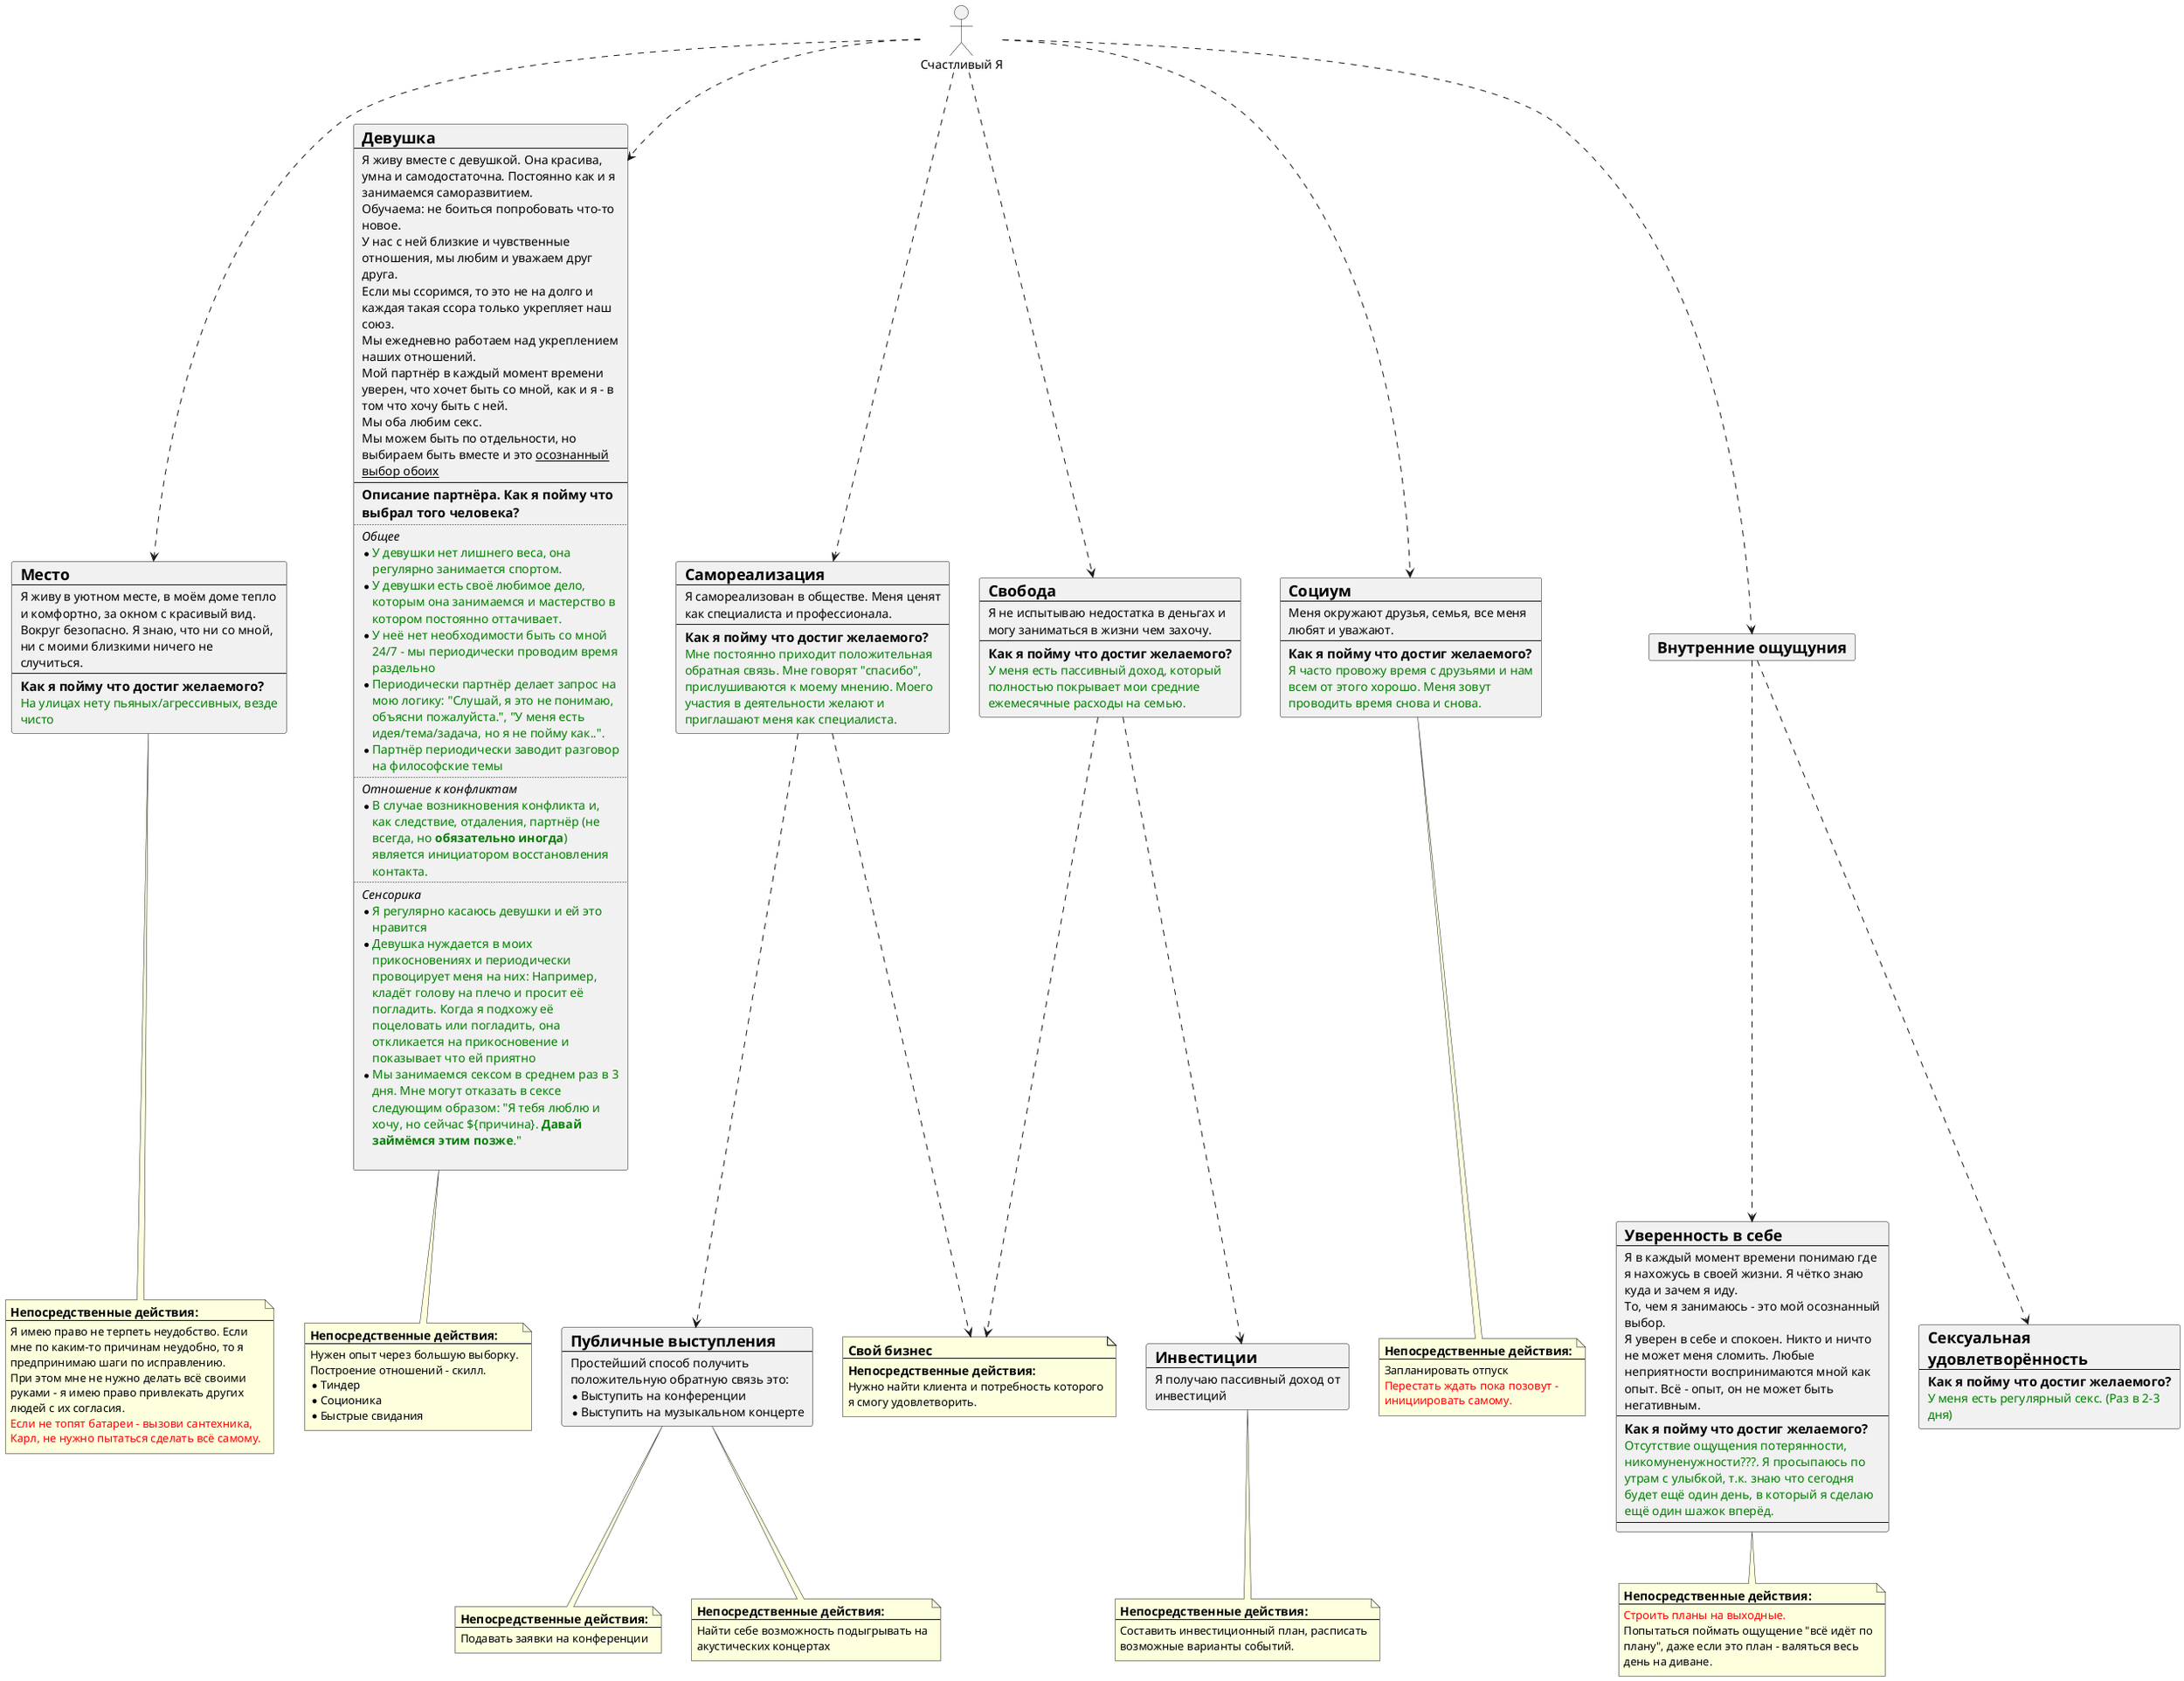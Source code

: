 @startuml
skinparam wrapWidth 300
actor Happy_Me as "Счастливый Я"

card Environment [
=Место
----
Я живу в уютном месте, в моём доме тепло и комфортно, за окном с красивый вид.
Вокруг безопасно. Я знаю, что ни со мной, ни с моими близкими ничего не случиться.
----
===Как я пойму что достиг желаемого?
<color:green>На улицах нету пьяных/агрессивных, везде чисто</color>
]

card Girlfriend [
=Девушка
----
Я живу вместе с девушкой. Она красива, умна и самодостаточна. Постоянно как и я занимаемся саморазвитием.
Обучаема: не боиться попробовать что-то новое.
У нас с ней близкие и чувственные отношения, мы любим и уважаем друг друга.
Если мы ссоримся, то это не на долго и каждая такая ссора только укрепляет наш союз.
Мы ежедневно работаем над укреплением наших отношений.
Мой партнёр в каждый момент времени уверен, что хочет быть со мной, как и я - в том что хочу быть с ней.
Мы оба любим секс.
Мы можем быть по отдельности, но выбираем быть вместе и это <u>осознанный выбор обоих</u>
----
===Описание партнёра. Как я пойму что выбрал того человека?
....
====Общее
* <color:green>У девушки нет лишнего веса, она регулярно занимается спортом.</color>
* <color:green>У девушки есть своё любимое дело, которым она занимаемся и мастерство в котором постоянно оттачивает.</color>
* <color:green>У неё нет необходимости быть со мной 24/7 - мы периодически проводим время раздельно</color>
* <color:green>Периодически партнёр делает запрос на мою логику: "Слушай, я это не понимаю, объясни пожалуйста.", "У меня есть идея/тема/задача, но я не пойму как..".</color>
* <color:green>Партнёр периодически заводит разговор на философские темы</color>
....
====Отношение к конфликтам
* <color:green>В случае возникновения конфликта и, как следствие, отдаления, партнёр (не всегда, но **обязательно иногда**) является инициатором восстановления контакта.</color>
....
====Сенсорика
* <color:green>Я регулярно касаюсь девушки и ей это нравится</color>
* <color:green>Девушка нуждается в моих прикосновениях и периодически провоцирует меня на них: Например, кладёт голову на плечо и просит её погладить. Когда я подхожу её поцеловать или погладить, она откликается на прикосновение и показывает что ей приятно</color>
* <color:green>Мы занимаемся сексом в среднем раз в 3 дня. Мне могут отказать в сексе следующим образом: "Я тебя люблю и хочу, но сейчас ${причина}. **Давай займёмся этим позже**."</color>

]

note bottom of Environment
===Непосредственные действия:
----
Я имею право не терпеть неудобство. Если мне по каким-то причинам неудобно, то я предпринимаю шаги по исправлению.
При этом мне не нужно делать всё своими руками - я имею право привлекать других людей с их согласия.
<color:red>Если не топят батареи - вызови сантехника, Карл, не нужно пытаться сделать всё самому.</color>
end note

note bottom of Girlfriend
===Непосредственные действия:
----
Нужен опыт через большую выборку. Построение отношений - скилл.
* Тиндер
* Соционика
* Быстрые свидания
end note

card SelfRealisation [
=Самореализация
----
Я самореализован в обществе. Меня ценят как специалиста и профессионала.
----
===Как я пойму что достиг желаемого?
<color:green>Мне постоянно приходит положительная обратная связь. Мне говорят "спасибо", прислушиваются к моему мнению. Моего участия в деятельности желают и приглашают меня как специалиста.</color>
]

card PublicSpeaking [
=Публичные выступления
----
Простейший способ получить положительную обратную связь это:
* Выступить на конференции
* Выступить на музыкальном концерте
]

note bottom of PublicSpeaking
===Непосредственные действия:
----
Подавать заявки на конференции
end note

note bottom of PublicSpeaking
===Непосредственные действия:
----
Найти себе возможность подыгрывать на акустических концертах
end note

card Freedom [
=Свобода
----
Я не испытываю недостатка в деньгах и могу заниматься в жизни чем захочу.
----
===Как я пойму что достиг желаемого?
<color:green>У меня есть пассивный доход, который полностью покрывает мои средние ежемесячные расходы на семью.</color>
]

card Social [
=Социум
----
Меня окружают друзья, семья, все меня любят и уважают.
----
===Как я пойму что достиг желаемого?
<color:green>Я часто провожу время с друзьями и нам всем от этого хорошо. Меня зовут проводить время снова и снова.</color>
]

note bottom of Social
===Непосредственные действия:
----
Запланировать отпуск
<color:red>Перестать ждать пока позовут - инициировать самому.</color>
end note

card Investing [
=Инвестиции
----
Я получаю пассивный доход от инвестиций
]

note bottom of Investing
===Непосредственные действия:
----
Составить инвестиционный план, расписать возможные варианты событий.
end note

note as Business
==Свой бизнес
---
===Непосредственные действия:
Нужно найти клиента и потребность которого я смогу удовлетворить.
end note

card InnerFeelings [
=Внутренние ощущуния
]

card SelfConfidence [
=Уверенность в себе
----
Я в каждый момент времени понимаю где я нахожусь в своей жизни. Я чётко знаю куда и зачем я иду.
То, чем я занимаюсь - это мой осознанный выбор.
Я уверен в себе и спокоен. Никто и ничто не может меня сломить. Любые неприятности воспринимаются мной как опыт. Всё - опыт, он не может быть негативным.
----
===Как я пойму что достиг желаемого?
<color:green>Отсутствие ощущения потерянности, никомуненужности???. Я просыпаюсь по утрам с улыбкой, т.к. знаю что сегодня будет ещё один день, в который я сделаю ещё один шажок вперёд.</color>
----
]

note bottom
===Непосредственные действия:
----
<color:red>Строить планы на выходные.</color>
Попытаться поймать ощущение "всё идёт по плану", даже если это план - валяться весь день на диване.
end note

card Sex [
=Сексуальная удовлетворённость
----
===Как я пойму что достиг желаемого?
<color:green>У меня есть регулярный секс. (Раз в 2-3 дня)</color>
]

Happy_Me .-> Environment
Happy_Me .-> Girlfriend
Happy_Me .-> SelfRealisation
Happy_Me .-> Social
Happy_Me .-> Freedom
Freedom .-> Investing
Freedom .-> Business
SelfRealisation .-> Business
SelfRealisation .-> PublicSpeaking
Happy_Me .-> InnerFeelings
InnerFeelings .-> SelfConfidence
InnerFeelings .-> Sex

@enduml
